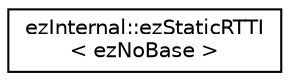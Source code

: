 digraph "Graphical Class Hierarchy"
{
 // LATEX_PDF_SIZE
  edge [fontname="Helvetica",fontsize="10",labelfontname="Helvetica",labelfontsize="10"];
  node [fontname="Helvetica",fontsize="10",shape=record];
  rankdir="LR";
  Node0 [label="ezInternal::ezStaticRTTI\l\< ezNoBase \>",height=0.2,width=0.4,color="black", fillcolor="white", style="filled",URL="$da/dca/structez_internal_1_1ez_static_r_t_t_i_3_01ez_no_base_01_4.htm",tooltip=" "];
}
